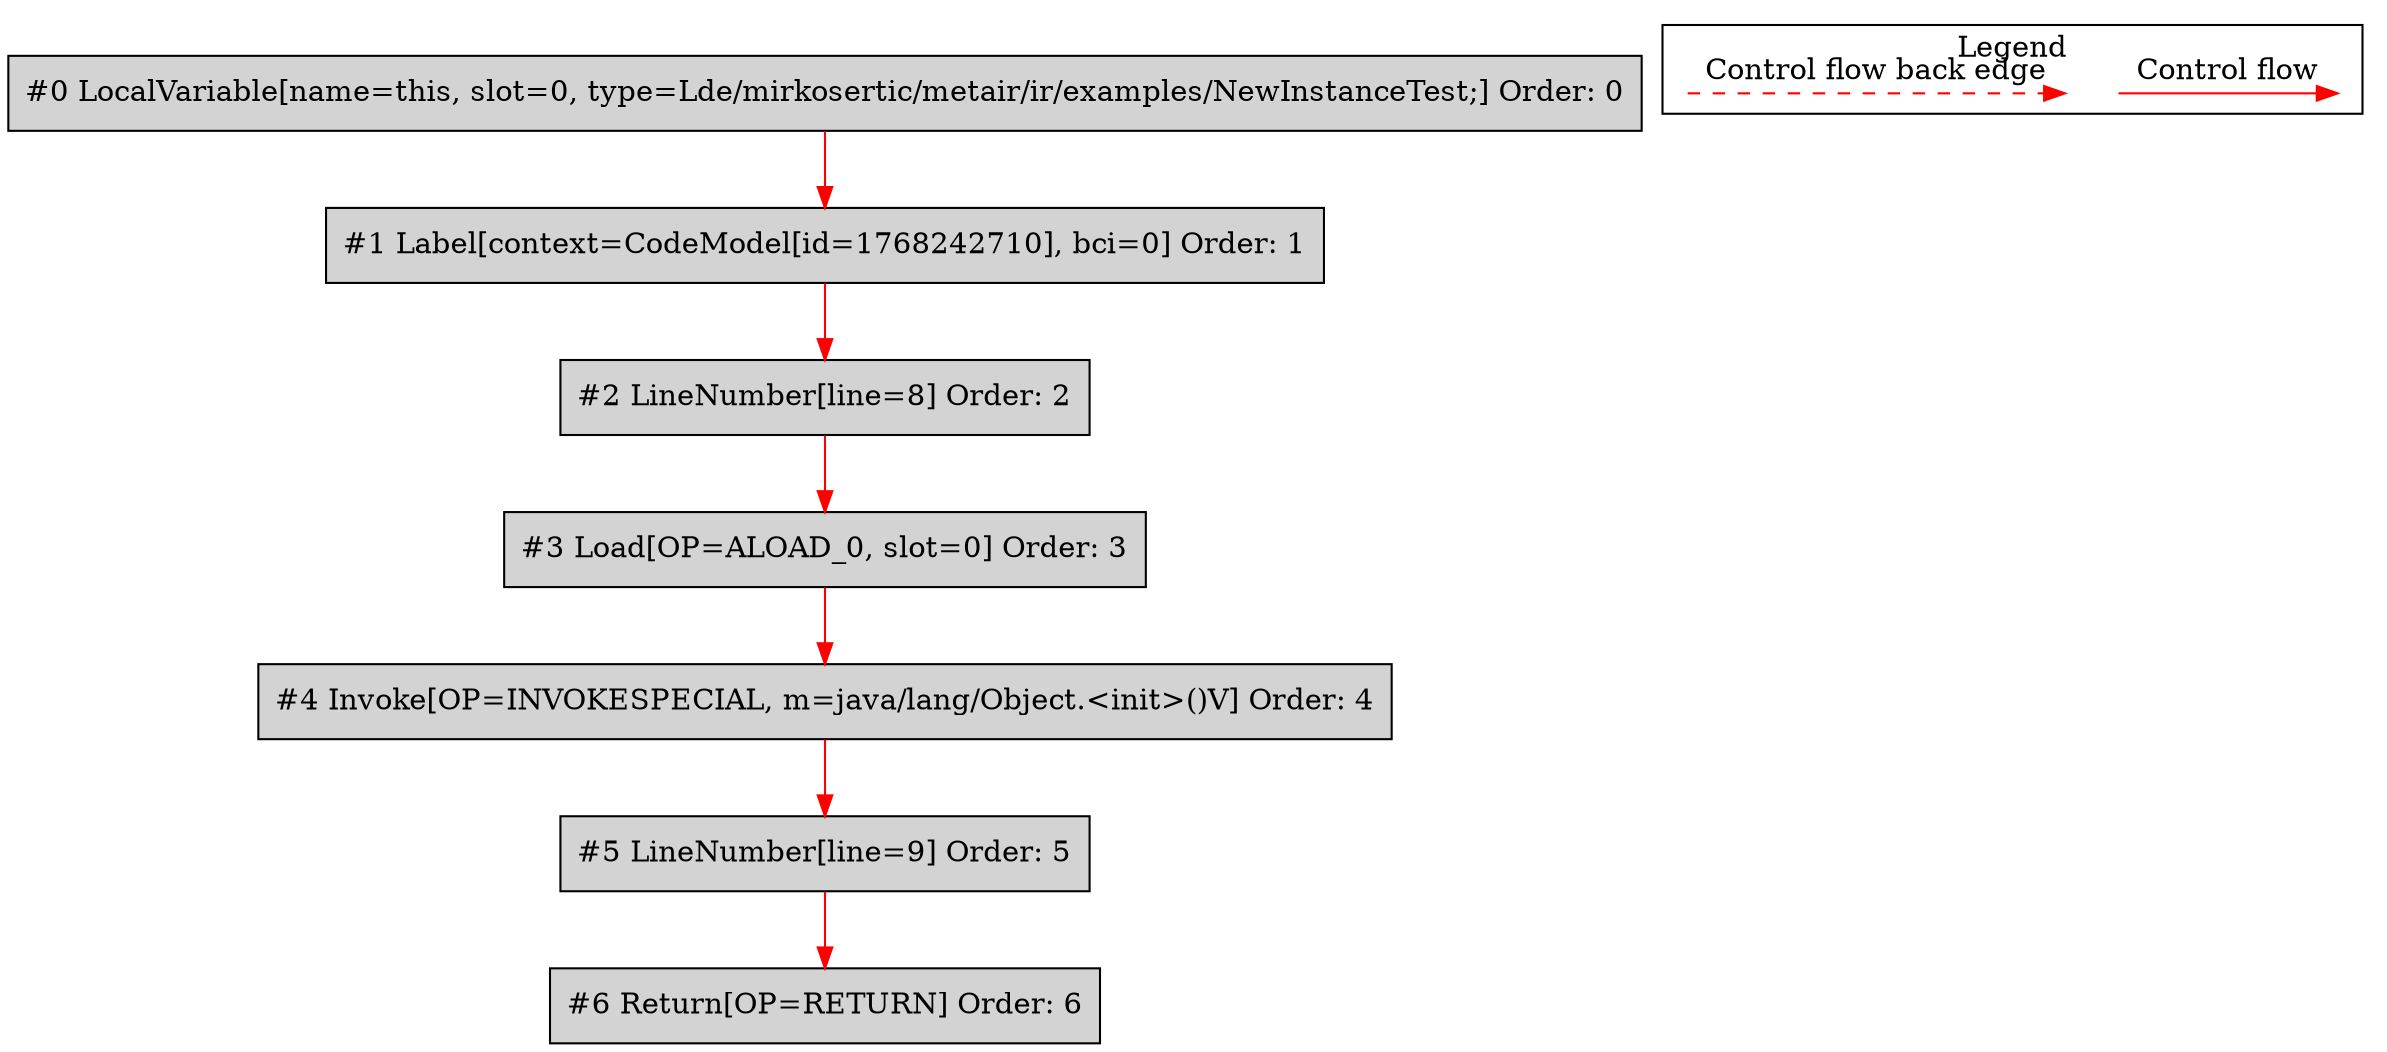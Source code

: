 digraph {
 node0[label="#0 LocalVariable[name=this, slot=0, type=Lde/mirkosertic/metair/ir/examples/NewInstanceTest;] Order: 0", shape=box, fillcolor=lightgrey, style=filled];
 node1[label="#1 Label[context=CodeModel[id=1768242710], bci=0] Order: 1", shape=box, fillcolor=lightgrey, style=filled];
 node2[label="#2 LineNumber[line=8] Order: 2", shape=box, fillcolor=lightgrey, style=filled];
 node3[label="#3 Load[OP=ALOAD_0, slot=0] Order: 3", shape=box, fillcolor=lightgrey, style=filled];
 node4[label="#4 Invoke[OP=INVOKESPECIAL, m=java/lang/Object.<init>()V] Order: 4", shape=box, fillcolor=lightgrey, style=filled];
 node5[label="#5 LineNumber[line=9] Order: 5", shape=box, fillcolor=lightgrey, style=filled];
 node6[label="#6 Return[OP=RETURN] Order: 6", shape=box, fillcolor=lightgrey, style=filled];
 node0 -> node1[color=red];
 node1 -> node2[color=red];
 node2 -> node3[color=red];
 node3 -> node4[color=red];
 node4 -> node5[color=red];
 node5 -> node6[color=red];
 subgraph cluster_000 {
  label = "Legend";
  node [shape=point]
  {
   rank=same;
   c0 [style = invis];
   c1 [style = invis];
   c2 [style = invis];
   c3 [style = invis];
  }
  c0 -> c1 [label="Control flow", style=solid, color=red]
  c2 -> c3 [label="Control flow back edge", style=dashed, color=red]
 }

}
